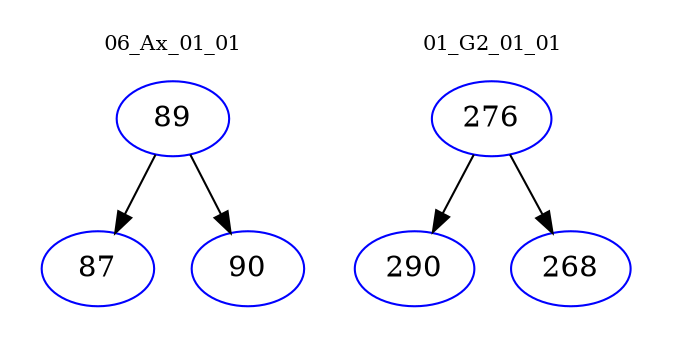 digraph{
subgraph cluster_0 {
color = white
label = "06_Ax_01_01";
fontsize=10;
T0_89 [label="89", color="blue"]
T0_89 -> T0_87 [color="black"]
T0_87 [label="87", color="blue"]
T0_89 -> T0_90 [color="black"]
T0_90 [label="90", color="blue"]
}
subgraph cluster_1 {
color = white
label = "01_G2_01_01";
fontsize=10;
T1_276 [label="276", color="blue"]
T1_276 -> T1_290 [color="black"]
T1_290 [label="290", color="blue"]
T1_276 -> T1_268 [color="black"]
T1_268 [label="268", color="blue"]
}
}
